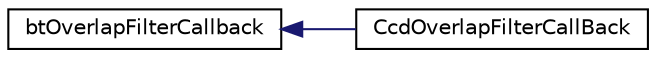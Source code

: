digraph G
{
  edge [fontname="Helvetica",fontsize="10",labelfontname="Helvetica",labelfontsize="10"];
  node [fontname="Helvetica",fontsize="10",shape=record];
  rankdir=LR;
  Node1 [label="btOverlapFilterCallback",height=0.2,width=0.4,color="black", fillcolor="white", style="filled",URL="$d2/dd5/structbtOverlapFilterCallback.html"];
  Node1 -> Node2 [dir=back,color="midnightblue",fontsize="10",style="solid",fontname="Helvetica"];
  Node2 [label="CcdOverlapFilterCallBack",height=0.2,width=0.4,color="black", fillcolor="white", style="filled",URL="$d4/d35/classCcdOverlapFilterCallBack.html"];
}
